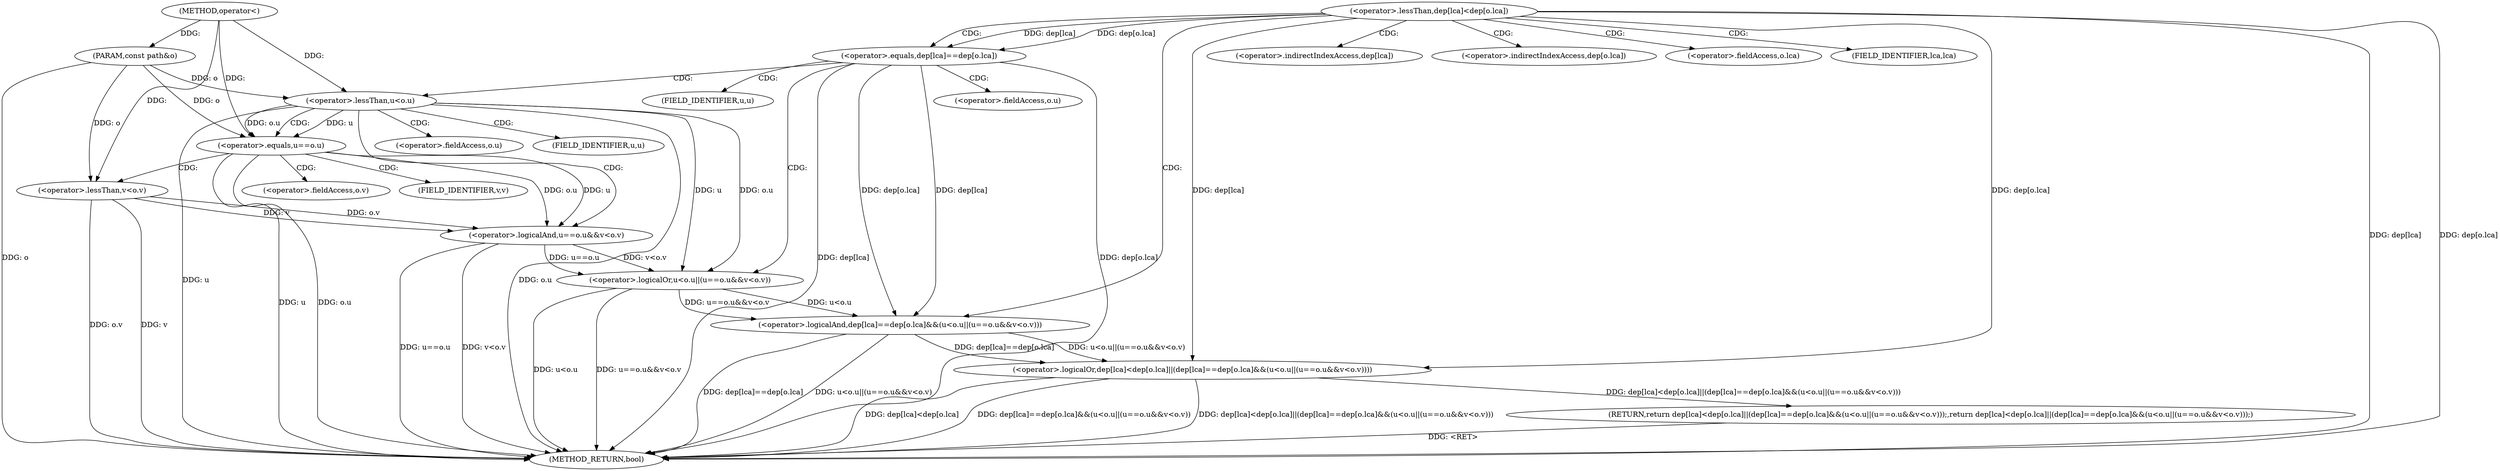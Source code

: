 digraph "operator<" {  
"1000356" [label = "(METHOD,operator<)" ]
"1000397" [label = "(METHOD_RETURN,bool)" ]
"1000357" [label = "(PARAM,const path&o)" ]
"1000359" [label = "(RETURN,return dep[lca]<dep[o.lca]||(dep[lca]==dep[o.lca]&&(u<o.u||(u==o.u&&v<o.v)));,return dep[lca]<dep[o.lca]||(dep[lca]==dep[o.lca]&&(u<o.u||(u==o.u&&v<o.v)));)" ]
"1000360" [label = "(<operator>.logicalOr,dep[lca]<dep[o.lca]||(dep[lca]==dep[o.lca]&&(u<o.u||(u==o.u&&v<o.v))))" ]
"1000361" [label = "(<operator>.lessThan,dep[lca]<dep[o.lca])" ]
"1000370" [label = "(<operator>.logicalAnd,dep[lca]==dep[o.lca]&&(u<o.u||(u==o.u&&v<o.v)))" ]
"1000371" [label = "(<operator>.equals,dep[lca]==dep[o.lca])" ]
"1000380" [label = "(<operator>.logicalOr,u<o.u||(u==o.u&&v<o.v))" ]
"1000381" [label = "(<operator>.lessThan,u<o.u)" ]
"1000386" [label = "(<operator>.logicalAnd,u==o.u&&v<o.v)" ]
"1000387" [label = "(<operator>.equals,u==o.u)" ]
"1000392" [label = "(<operator>.lessThan,v<o.v)" ]
"1000372" [label = "(<operator>.indirectIndexAccess,dep[lca])" ]
"1000375" [label = "(<operator>.indirectIndexAccess,dep[o.lca])" ]
"1000377" [label = "(<operator>.fieldAccess,o.lca)" ]
"1000383" [label = "(<operator>.fieldAccess,o.u)" ]
"1000379" [label = "(FIELD_IDENTIFIER,lca,lca)" ]
"1000385" [label = "(FIELD_IDENTIFIER,u,u)" ]
"1000389" [label = "(<operator>.fieldAccess,o.u)" ]
"1000394" [label = "(<operator>.fieldAccess,o.v)" ]
"1000391" [label = "(FIELD_IDENTIFIER,u,u)" ]
"1000396" [label = "(FIELD_IDENTIFIER,v,v)" ]
  "1000357" -> "1000397"  [ label = "DDG: o"] 
  "1000361" -> "1000397"  [ label = "DDG: dep[lca]"] 
  "1000361" -> "1000397"  [ label = "DDG: dep[o.lca]"] 
  "1000360" -> "1000397"  [ label = "DDG: dep[lca]<dep[o.lca]"] 
  "1000371" -> "1000397"  [ label = "DDG: dep[lca]"] 
  "1000371" -> "1000397"  [ label = "DDG: dep[o.lca]"] 
  "1000370" -> "1000397"  [ label = "DDG: dep[lca]==dep[o.lca]"] 
  "1000381" -> "1000397"  [ label = "DDG: u"] 
  "1000381" -> "1000397"  [ label = "DDG: o.u"] 
  "1000380" -> "1000397"  [ label = "DDG: u<o.u"] 
  "1000387" -> "1000397"  [ label = "DDG: u"] 
  "1000387" -> "1000397"  [ label = "DDG: o.u"] 
  "1000386" -> "1000397"  [ label = "DDG: u==o.u"] 
  "1000392" -> "1000397"  [ label = "DDG: o.v"] 
  "1000386" -> "1000397"  [ label = "DDG: v<o.v"] 
  "1000380" -> "1000397"  [ label = "DDG: u==o.u&&v<o.v"] 
  "1000370" -> "1000397"  [ label = "DDG: u<o.u||(u==o.u&&v<o.v)"] 
  "1000360" -> "1000397"  [ label = "DDG: dep[lca]==dep[o.lca]&&(u<o.u||(u==o.u&&v<o.v))"] 
  "1000360" -> "1000397"  [ label = "DDG: dep[lca]<dep[o.lca]||(dep[lca]==dep[o.lca]&&(u<o.u||(u==o.u&&v<o.v)))"] 
  "1000359" -> "1000397"  [ label = "DDG: <RET>"] 
  "1000392" -> "1000397"  [ label = "DDG: v"] 
  "1000356" -> "1000357"  [ label = "DDG: "] 
  "1000360" -> "1000359"  [ label = "DDG: dep[lca]<dep[o.lca]||(dep[lca]==dep[o.lca]&&(u<o.u||(u==o.u&&v<o.v)))"] 
  "1000361" -> "1000360"  [ label = "DDG: dep[lca]"] 
  "1000361" -> "1000360"  [ label = "DDG: dep[o.lca]"] 
  "1000370" -> "1000360"  [ label = "DDG: dep[lca]==dep[o.lca]"] 
  "1000370" -> "1000360"  [ label = "DDG: u<o.u||(u==o.u&&v<o.v)"] 
  "1000371" -> "1000370"  [ label = "DDG: dep[lca]"] 
  "1000371" -> "1000370"  [ label = "DDG: dep[o.lca]"] 
  "1000380" -> "1000370"  [ label = "DDG: u<o.u"] 
  "1000380" -> "1000370"  [ label = "DDG: u==o.u&&v<o.v"] 
  "1000361" -> "1000371"  [ label = "DDG: dep[lca]"] 
  "1000361" -> "1000371"  [ label = "DDG: dep[o.lca]"] 
  "1000381" -> "1000380"  [ label = "DDG: o.u"] 
  "1000381" -> "1000380"  [ label = "DDG: u"] 
  "1000386" -> "1000380"  [ label = "DDG: v<o.v"] 
  "1000386" -> "1000380"  [ label = "DDG: u==o.u"] 
  "1000356" -> "1000381"  [ label = "DDG: "] 
  "1000357" -> "1000381"  [ label = "DDG: o"] 
  "1000387" -> "1000386"  [ label = "DDG: o.u"] 
  "1000387" -> "1000386"  [ label = "DDG: u"] 
  "1000392" -> "1000386"  [ label = "DDG: o.v"] 
  "1000392" -> "1000386"  [ label = "DDG: v"] 
  "1000381" -> "1000387"  [ label = "DDG: u"] 
  "1000356" -> "1000387"  [ label = "DDG: "] 
  "1000381" -> "1000387"  [ label = "DDG: o.u"] 
  "1000357" -> "1000387"  [ label = "DDG: o"] 
  "1000356" -> "1000392"  [ label = "DDG: "] 
  "1000357" -> "1000392"  [ label = "DDG: o"] 
  "1000361" -> "1000377"  [ label = "CDG: "] 
  "1000361" -> "1000375"  [ label = "CDG: "] 
  "1000361" -> "1000379"  [ label = "CDG: "] 
  "1000361" -> "1000370"  [ label = "CDG: "] 
  "1000361" -> "1000372"  [ label = "CDG: "] 
  "1000361" -> "1000371"  [ label = "CDG: "] 
  "1000371" -> "1000380"  [ label = "CDG: "] 
  "1000371" -> "1000383"  [ label = "CDG: "] 
  "1000371" -> "1000381"  [ label = "CDG: "] 
  "1000371" -> "1000385"  [ label = "CDG: "] 
  "1000381" -> "1000389"  [ label = "CDG: "] 
  "1000381" -> "1000387"  [ label = "CDG: "] 
  "1000381" -> "1000391"  [ label = "CDG: "] 
  "1000381" -> "1000386"  [ label = "CDG: "] 
  "1000387" -> "1000394"  [ label = "CDG: "] 
  "1000387" -> "1000396"  [ label = "CDG: "] 
  "1000387" -> "1000392"  [ label = "CDG: "] 
}
